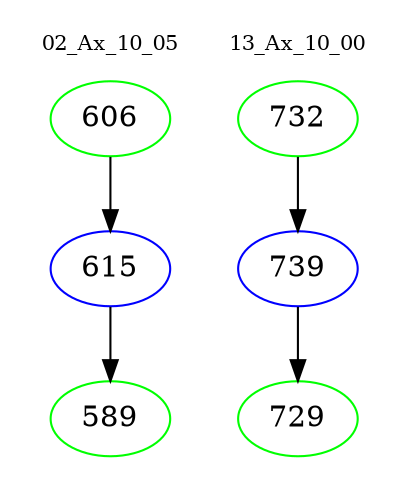 digraph{
subgraph cluster_0 {
color = white
label = "02_Ax_10_05";
fontsize=10;
T0_606 [label="606", color="green"]
T0_606 -> T0_615 [color="black"]
T0_615 [label="615", color="blue"]
T0_615 -> T0_589 [color="black"]
T0_589 [label="589", color="green"]
}
subgraph cluster_1 {
color = white
label = "13_Ax_10_00";
fontsize=10;
T1_732 [label="732", color="green"]
T1_732 -> T1_739 [color="black"]
T1_739 [label="739", color="blue"]
T1_739 -> T1_729 [color="black"]
T1_729 [label="729", color="green"]
}
}
